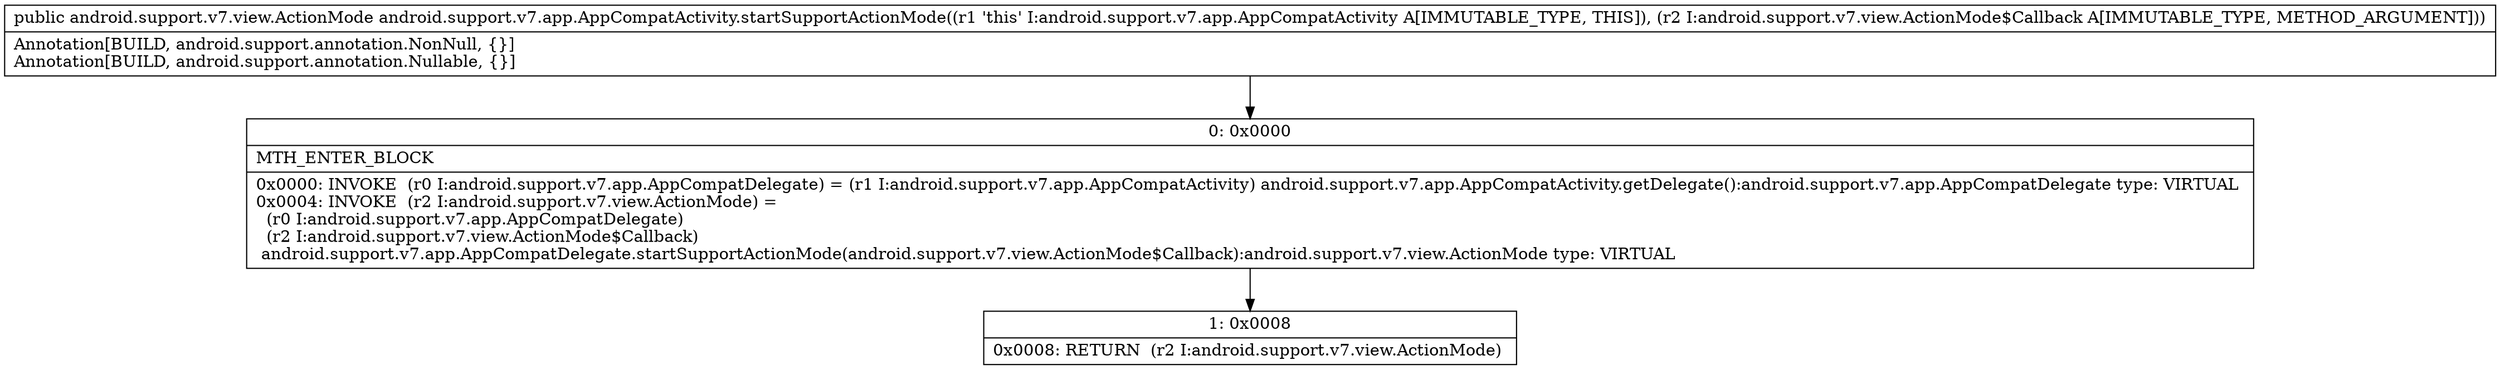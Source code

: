 digraph "CFG forandroid.support.v7.app.AppCompatActivity.startSupportActionMode(Landroid\/support\/v7\/view\/ActionMode$Callback;)Landroid\/support\/v7\/view\/ActionMode;" {
Node_0 [shape=record,label="{0\:\ 0x0000|MTH_ENTER_BLOCK\l|0x0000: INVOKE  (r0 I:android.support.v7.app.AppCompatDelegate) = (r1 I:android.support.v7.app.AppCompatActivity) android.support.v7.app.AppCompatActivity.getDelegate():android.support.v7.app.AppCompatDelegate type: VIRTUAL \l0x0004: INVOKE  (r2 I:android.support.v7.view.ActionMode) = \l  (r0 I:android.support.v7.app.AppCompatDelegate)\l  (r2 I:android.support.v7.view.ActionMode$Callback)\l android.support.v7.app.AppCompatDelegate.startSupportActionMode(android.support.v7.view.ActionMode$Callback):android.support.v7.view.ActionMode type: VIRTUAL \l}"];
Node_1 [shape=record,label="{1\:\ 0x0008|0x0008: RETURN  (r2 I:android.support.v7.view.ActionMode) \l}"];
MethodNode[shape=record,label="{public android.support.v7.view.ActionMode android.support.v7.app.AppCompatActivity.startSupportActionMode((r1 'this' I:android.support.v7.app.AppCompatActivity A[IMMUTABLE_TYPE, THIS]), (r2 I:android.support.v7.view.ActionMode$Callback A[IMMUTABLE_TYPE, METHOD_ARGUMENT]))  | Annotation[BUILD, android.support.annotation.NonNull, \{\}]\lAnnotation[BUILD, android.support.annotation.Nullable, \{\}]\l}"];
MethodNode -> Node_0;
Node_0 -> Node_1;
}

